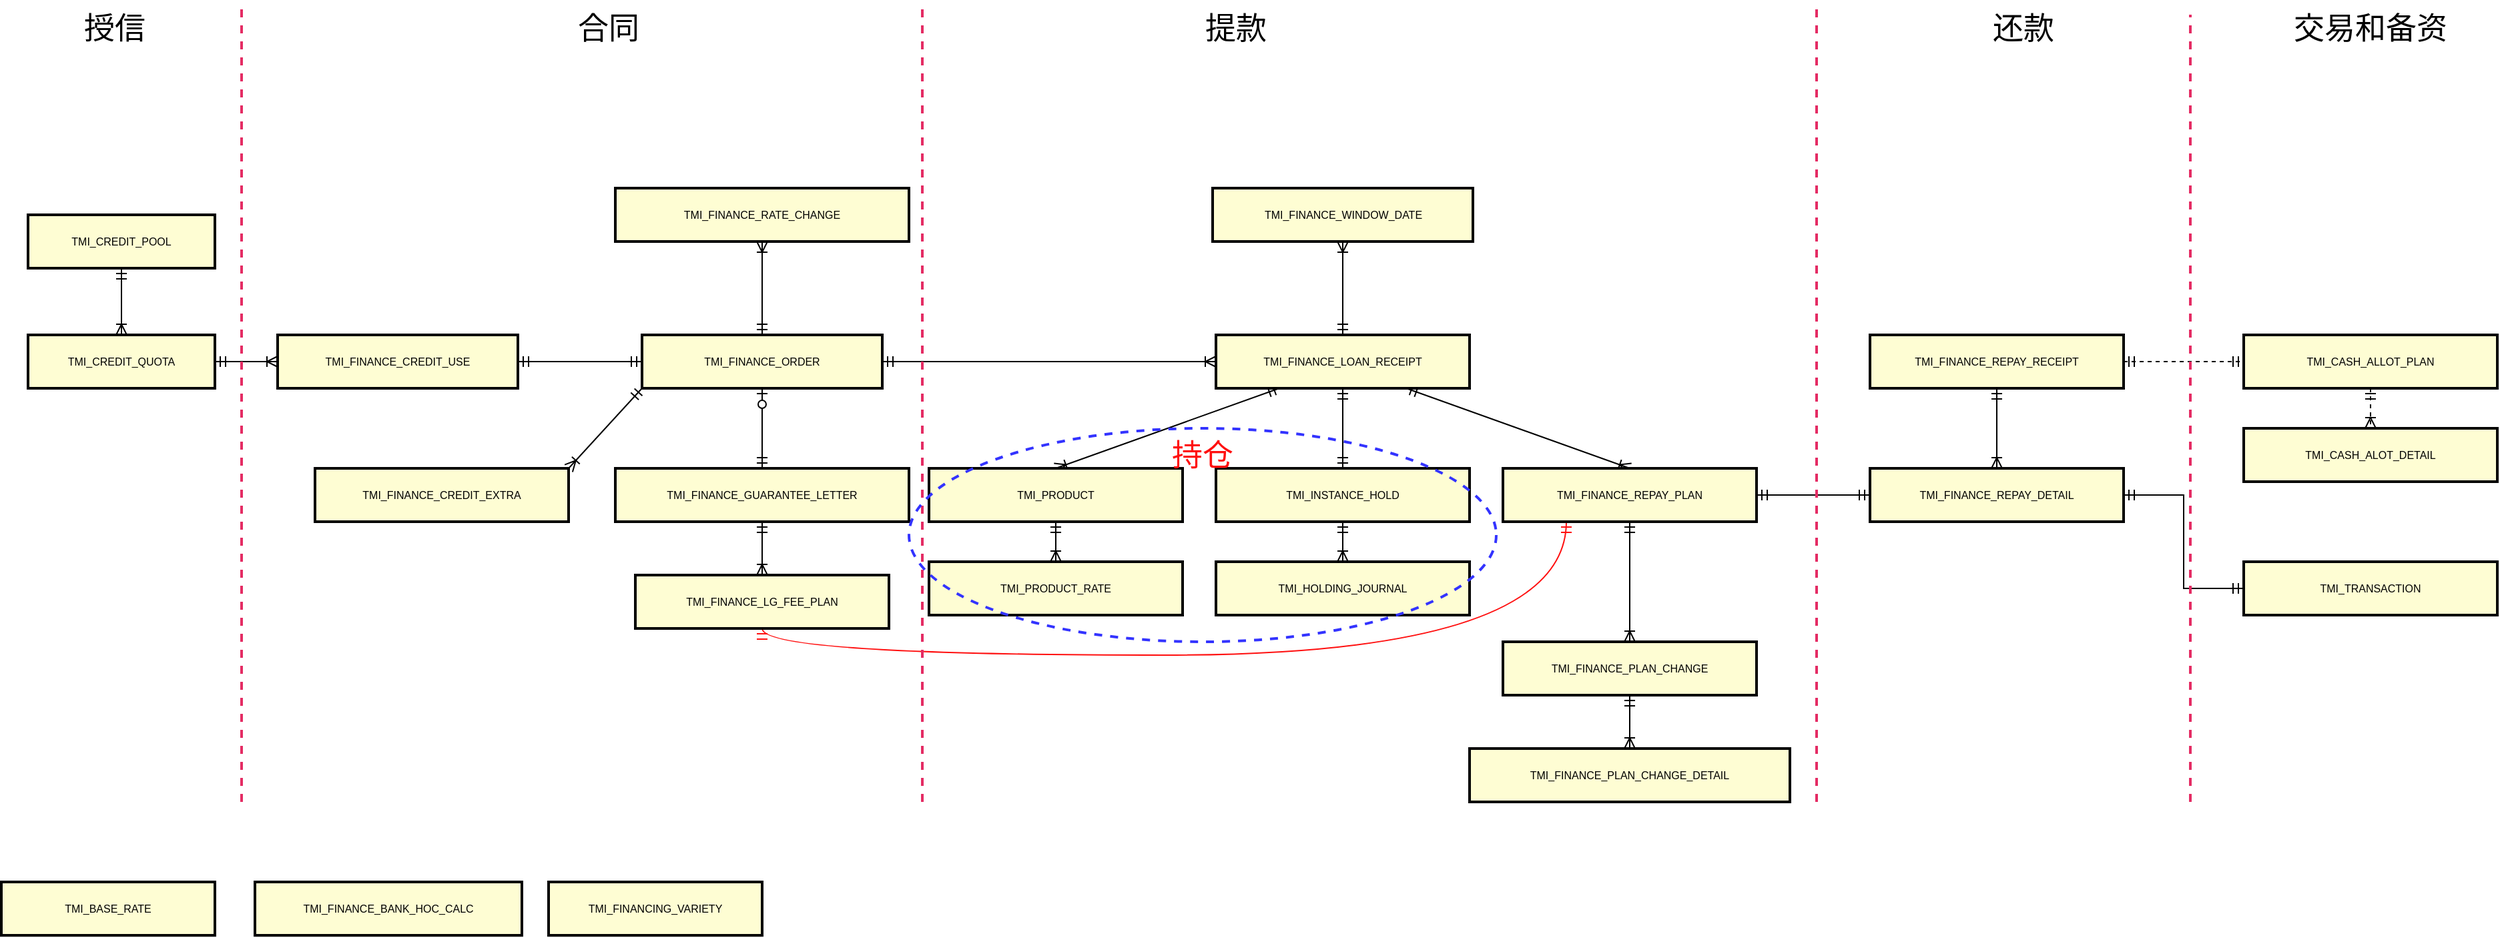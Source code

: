 <mxfile version="13.9.9" type="github">
  <diagram id="R2lEEEUBdFMjLlhIrx00" name="Page-1">
    <mxGraphModel dx="1796" dy="623" grid="1" gridSize="10" guides="1" tooltips="1" connect="1" arrows="1" fold="1" page="1" pageScale="1" pageWidth="850" pageHeight="1100" math="0" shadow="0" extFonts="Permanent Marker^https://fonts.googleapis.com/css?family=Permanent+Marker">
      <root>
        <mxCell id="0" />
        <mxCell id="1" parent="0" />
        <mxCell id="lVH471WeTJG-a-mxHw4O-14" style="edgeStyle=orthogonalEdgeStyle;rounded=0;orthogonalLoop=1;jettySize=auto;html=1;exitX=0.5;exitY=1;exitDx=0;exitDy=0;entryX=0.5;entryY=0;entryDx=0;entryDy=0;endArrow=ERoneToMany;endFill=0;fontSize=8;startArrow=ERmandOne;startFill=0;" edge="1" parent="1" source="lVH471WeTJG-a-mxHw4O-11" target="lVH471WeTJG-a-mxHw4O-13">
          <mxGeometry relative="1" as="geometry" />
        </mxCell>
        <mxCell id="lVH471WeTJG-a-mxHw4O-11" value="&lt;font style=&quot;font-size: 8px;&quot;&gt;TMI_CREDIT_POOL&lt;/font&gt;" style="whiteSpace=wrap;html=1;align=center;strokeWidth=2;fillColor=#FEFDD3;fontSize=8;" vertex="1" parent="1">
          <mxGeometry x="20" y="200" width="140" height="40" as="geometry" />
        </mxCell>
        <mxCell id="lVH471WeTJG-a-mxHw4O-19" style="edgeStyle=orthogonalEdgeStyle;rounded=0;orthogonalLoop=1;jettySize=auto;html=1;exitX=1;exitY=0.5;exitDx=0;exitDy=0;entryX=0;entryY=0.5;entryDx=0;entryDy=0;endArrow=ERoneToMany;endFill=0;fontSize=8;startArrow=ERmandOne;startFill=0;" edge="1" parent="1" source="lVH471WeTJG-a-mxHw4O-13" target="lVH471WeTJG-a-mxHw4O-16">
          <mxGeometry relative="1" as="geometry" />
        </mxCell>
        <mxCell id="lVH471WeTJG-a-mxHw4O-13" value="&lt;font style=&quot;font-size: 8px&quot;&gt;TMI_CREDIT_QUOTA&lt;/font&gt;" style="whiteSpace=wrap;html=1;align=center;strokeWidth=2;fillColor=#FEFDD3;fontSize=8;" vertex="1" parent="1">
          <mxGeometry x="20" y="290" width="140" height="40" as="geometry" />
        </mxCell>
        <mxCell id="lVH471WeTJG-a-mxHw4O-15" value="&lt;font style=&quot;font-size: 8px&quot;&gt;TMI_FINANCING_VARIETY&lt;/font&gt;" style="whiteSpace=wrap;html=1;align=center;strokeWidth=2;fillColor=#FEFDD3;fontSize=8;" vertex="1" parent="1">
          <mxGeometry x="410" y="700" width="160" height="40" as="geometry" />
        </mxCell>
        <mxCell id="lVH471WeTJG-a-mxHw4O-20" style="edgeStyle=orthogonalEdgeStyle;rounded=0;orthogonalLoop=1;jettySize=auto;html=1;exitX=1;exitY=0.5;exitDx=0;exitDy=0;entryX=0;entryY=0.5;entryDx=0;entryDy=0;endArrow=ERmandOne;endFill=0;fontSize=8;startArrow=ERmandOne;startFill=0;" edge="1" parent="1" source="lVH471WeTJG-a-mxHw4O-16" target="lVH471WeTJG-a-mxHw4O-17">
          <mxGeometry relative="1" as="geometry" />
        </mxCell>
        <mxCell id="lVH471WeTJG-a-mxHw4O-16" value="&lt;font style=&quot;font-size: 8px&quot;&gt;TMI_FINANCE_CREDIT_USE&lt;/font&gt;" style="whiteSpace=wrap;html=1;align=center;strokeWidth=2;fillColor=#FEFDD3;fontSize=8;" vertex="1" parent="1">
          <mxGeometry x="207" y="290" width="180" height="40" as="geometry" />
        </mxCell>
        <mxCell id="lVH471WeTJG-a-mxHw4O-40" style="orthogonalLoop=1;jettySize=auto;html=1;exitX=0;exitY=1;exitDx=0;exitDy=0;entryX=1;entryY=0;entryDx=0;entryDy=0;startArrow=ERmandOne;startFill=0;endArrow=ERoneToMany;endFill=0;fontSize=8;rounded=0;" edge="1" parent="1" source="lVH471WeTJG-a-mxHw4O-17" target="lVH471WeTJG-a-mxHw4O-18">
          <mxGeometry relative="1" as="geometry" />
        </mxCell>
        <mxCell id="lVH471WeTJG-a-mxHw4O-41" style="edgeStyle=none;rounded=0;orthogonalLoop=1;jettySize=auto;html=1;exitX=0.5;exitY=1;exitDx=0;exitDy=0;entryX=0.5;entryY=0;entryDx=0;entryDy=0;startArrow=ERzeroToOne;startFill=1;endArrow=ERmandOne;endFill=0;fontSize=8;" edge="1" parent="1" source="lVH471WeTJG-a-mxHw4O-17" target="lVH471WeTJG-a-mxHw4O-22">
          <mxGeometry relative="1" as="geometry" />
        </mxCell>
        <mxCell id="lVH471WeTJG-a-mxHw4O-43" style="edgeStyle=none;rounded=0;orthogonalLoop=1;jettySize=auto;html=1;exitX=0.5;exitY=0;exitDx=0;exitDy=0;entryX=0.5;entryY=1;entryDx=0;entryDy=0;startArrow=ERmandOne;startFill=0;endArrow=ERoneToMany;endFill=0;fontSize=8;" edge="1" parent="1" source="lVH471WeTJG-a-mxHw4O-17" target="lVH471WeTJG-a-mxHw4O-37">
          <mxGeometry relative="1" as="geometry" />
        </mxCell>
        <mxCell id="lVH471WeTJG-a-mxHw4O-44" style="edgeStyle=none;rounded=0;orthogonalLoop=1;jettySize=auto;html=1;exitX=1;exitY=0.5;exitDx=0;exitDy=0;startArrow=ERmandOne;startFill=0;endArrow=ERoneToMany;endFill=0;fontSize=8;" edge="1" parent="1" source="lVH471WeTJG-a-mxHw4O-17" target="lVH471WeTJG-a-mxHw4O-24">
          <mxGeometry relative="1" as="geometry" />
        </mxCell>
        <mxCell id="lVH471WeTJG-a-mxHw4O-17" value="&lt;font style=&quot;font-size: 8px&quot;&gt;TMI_FINANCE_ORDER&lt;/font&gt;" style="whiteSpace=wrap;html=1;align=center;strokeWidth=2;fillColor=#FEFDD3;fontSize=8;" vertex="1" parent="1">
          <mxGeometry x="480" y="290" width="180" height="40" as="geometry" />
        </mxCell>
        <mxCell id="lVH471WeTJG-a-mxHw4O-18" value="&lt;font style=&quot;font-size: 8px&quot;&gt;TMI_FINANCE_CREDIT_EXTRA&lt;/font&gt;" style="whiteSpace=wrap;html=1;align=center;strokeWidth=2;fillColor=#FEFDD3;fontSize=8;" vertex="1" parent="1">
          <mxGeometry x="235" y="390" width="190" height="40" as="geometry" />
        </mxCell>
        <mxCell id="lVH471WeTJG-a-mxHw4O-21" value="&lt;font style=&quot;font-size: 8px&quot;&gt;TMI_BASE_RATE&lt;/font&gt;" style="whiteSpace=wrap;html=1;align=center;strokeWidth=2;fillColor=#FEFDD3;fontSize=8;" vertex="1" parent="1">
          <mxGeometry y="700" width="160" height="40" as="geometry" />
        </mxCell>
        <mxCell id="lVH471WeTJG-a-mxHw4O-42" style="edgeStyle=none;rounded=0;orthogonalLoop=1;jettySize=auto;html=1;exitX=0.5;exitY=1;exitDx=0;exitDy=0;startArrow=ERmandOne;startFill=0;endArrow=ERoneToMany;endFill=0;fontSize=8;" edge="1" parent="1" source="lVH471WeTJG-a-mxHw4O-22" target="lVH471WeTJG-a-mxHw4O-23">
          <mxGeometry relative="1" as="geometry" />
        </mxCell>
        <mxCell id="lVH471WeTJG-a-mxHw4O-22" value="&lt;font style=&quot;font-size: 8px&quot;&gt;TMI_FINANCE_GUARANTEE_LETTER&lt;/font&gt;" style="whiteSpace=wrap;html=1;align=center;strokeWidth=2;fillColor=#FEFDD3;fontSize=8;" vertex="1" parent="1">
          <mxGeometry x="460" y="390" width="220" height="40" as="geometry" />
        </mxCell>
        <mxCell id="lVH471WeTJG-a-mxHw4O-85" style="edgeStyle=orthogonalEdgeStyle;rounded=1;orthogonalLoop=1;jettySize=auto;html=1;exitX=0.5;exitY=1;exitDx=0;exitDy=0;entryX=0.25;entryY=1;entryDx=0;entryDy=0;startArrow=ERmandOne;startFill=0;endArrow=ERmandOne;endFill=0;strokeWidth=1;fontSize=23;strokeColor=#FF0F0F;curved=1;" edge="1" parent="1" source="lVH471WeTJG-a-mxHw4O-23" target="lVH471WeTJG-a-mxHw4O-25">
          <mxGeometry relative="1" as="geometry" />
        </mxCell>
        <mxCell id="lVH471WeTJG-a-mxHw4O-23" value="&lt;font style=&quot;font-size: 8px&quot;&gt;TMI_FINANCE_LG_FEE_PLAN&lt;/font&gt;" style="whiteSpace=wrap;html=1;align=center;strokeWidth=2;fillColor=#FEFDD3;fontSize=8;" vertex="1" parent="1">
          <mxGeometry x="475" y="470" width="190" height="40" as="geometry" />
        </mxCell>
        <mxCell id="lVH471WeTJG-a-mxHw4O-46" style="edgeStyle=none;rounded=0;orthogonalLoop=1;jettySize=auto;html=1;exitX=0.5;exitY=1;exitDx=0;exitDy=0;entryX=0.5;entryY=0;entryDx=0;entryDy=0;startArrow=ERmandOne;startFill=0;endArrow=ERmandOne;endFill=0;fontSize=8;" edge="1" parent="1" source="lVH471WeTJG-a-mxHw4O-24" target="lVH471WeTJG-a-mxHw4O-32">
          <mxGeometry relative="1" as="geometry" />
        </mxCell>
        <mxCell id="lVH471WeTJG-a-mxHw4O-54" style="edgeStyle=none;rounded=0;orthogonalLoop=1;jettySize=auto;html=1;exitX=0.5;exitY=0;exitDx=0;exitDy=0;entryX=0.5;entryY=1;entryDx=0;entryDy=0;startArrow=ERmandOne;startFill=0;endArrow=ERoneToMany;endFill=0;fontSize=8;" edge="1" parent="1" source="lVH471WeTJG-a-mxHw4O-24" target="lVH471WeTJG-a-mxHw4O-38">
          <mxGeometry relative="1" as="geometry" />
        </mxCell>
        <mxCell id="lVH471WeTJG-a-mxHw4O-56" style="edgeStyle=none;rounded=0;orthogonalLoop=1;jettySize=auto;html=1;exitX=0.25;exitY=1;exitDx=0;exitDy=0;entryX=0.5;entryY=0;entryDx=0;entryDy=0;startArrow=ERmandOne;startFill=0;endArrow=ERoneToMany;endFill=0;fontSize=8;" edge="1" parent="1" source="lVH471WeTJG-a-mxHw4O-24" target="lVH471WeTJG-a-mxHw4O-29">
          <mxGeometry relative="1" as="geometry" />
        </mxCell>
        <mxCell id="lVH471WeTJG-a-mxHw4O-57" style="edgeStyle=none;rounded=0;orthogonalLoop=1;jettySize=auto;html=1;exitX=0.75;exitY=1;exitDx=0;exitDy=0;entryX=0.5;entryY=0;entryDx=0;entryDy=0;startArrow=ERmandOne;startFill=0;endArrow=ERoneToMany;endFill=0;fontSize=8;" edge="1" parent="1" source="lVH471WeTJG-a-mxHw4O-24" target="lVH471WeTJG-a-mxHw4O-25">
          <mxGeometry relative="1" as="geometry" />
        </mxCell>
        <mxCell id="lVH471WeTJG-a-mxHw4O-24" value="&lt;font style=&quot;font-size: 8px&quot;&gt;TMI_FINANCE_LOAN_RECEIPT&lt;/font&gt;" style="whiteSpace=wrap;html=1;align=center;strokeWidth=2;fillColor=#FEFDD3;fontSize=8;" vertex="1" parent="1">
          <mxGeometry x="910" y="290" width="190" height="40" as="geometry" />
        </mxCell>
        <mxCell id="lVH471WeTJG-a-mxHw4O-48" style="edgeStyle=none;rounded=0;orthogonalLoop=1;jettySize=auto;html=1;exitX=0.5;exitY=1;exitDx=0;exitDy=0;entryX=0.5;entryY=0;entryDx=0;entryDy=0;startArrow=ERmandOne;startFill=0;endArrow=ERoneToMany;endFill=0;fontSize=8;" edge="1" parent="1" source="lVH471WeTJG-a-mxHw4O-25" target="lVH471WeTJG-a-mxHw4O-35">
          <mxGeometry relative="1" as="geometry" />
        </mxCell>
        <mxCell id="lVH471WeTJG-a-mxHw4O-58" style="edgeStyle=none;rounded=0;orthogonalLoop=1;jettySize=auto;html=1;exitX=1;exitY=0.5;exitDx=0;exitDy=0;startArrow=ERmandOne;startFill=0;endArrow=ERmandOne;endFill=0;fontSize=8;" edge="1" parent="1" source="lVH471WeTJG-a-mxHw4O-25">
          <mxGeometry relative="1" as="geometry">
            <mxPoint x="1400" y="410" as="targetPoint" />
          </mxGeometry>
        </mxCell>
        <mxCell id="lVH471WeTJG-a-mxHw4O-25" value="&lt;font style=&quot;font-size: 8px&quot;&gt;TMI_FINANCE_REPAY_PLAN&lt;/font&gt;" style="whiteSpace=wrap;html=1;align=center;strokeWidth=2;fillColor=#FEFDD3;fontSize=8;" vertex="1" parent="1">
          <mxGeometry x="1125" y="390" width="190" height="40" as="geometry" />
        </mxCell>
        <mxCell id="lVH471WeTJG-a-mxHw4O-59" style="edgeStyle=none;rounded=0;orthogonalLoop=1;jettySize=auto;html=1;exitX=0.5;exitY=1;exitDx=0;exitDy=0;entryX=0.5;entryY=0;entryDx=0;entryDy=0;startArrow=ERmandOne;startFill=0;endArrow=ERoneToMany;endFill=0;fontSize=8;" edge="1" parent="1" source="lVH471WeTJG-a-mxHw4O-26" target="lVH471WeTJG-a-mxHw4O-27">
          <mxGeometry relative="1" as="geometry" />
        </mxCell>
        <mxCell id="lVH471WeTJG-a-mxHw4O-82" style="edgeStyle=orthogonalEdgeStyle;rounded=0;orthogonalLoop=1;jettySize=auto;html=1;exitX=1;exitY=0.5;exitDx=0;exitDy=0;entryX=0;entryY=0.5;entryDx=0;entryDy=0;dashed=1;startArrow=ERmandOne;startFill=0;endArrow=ERmandOne;endFill=0;strokeWidth=1;fontSize=23;" edge="1" parent="1" source="lVH471WeTJG-a-mxHw4O-26" target="lVH471WeTJG-a-mxHw4O-81">
          <mxGeometry relative="1" as="geometry" />
        </mxCell>
        <mxCell id="lVH471WeTJG-a-mxHw4O-26" value="&lt;font style=&quot;font-size: 8px&quot;&gt;TMI_FINANCE_REPAY_RECEIPT&lt;/font&gt;" style="whiteSpace=wrap;html=1;align=center;strokeWidth=2;fillColor=#FEFDD3;fontSize=8;" vertex="1" parent="1">
          <mxGeometry x="1400" y="290" width="190" height="40" as="geometry" />
        </mxCell>
        <mxCell id="lVH471WeTJG-a-mxHw4O-60" style="edgeStyle=orthogonalEdgeStyle;rounded=0;orthogonalLoop=1;jettySize=auto;html=1;exitX=1;exitY=0.5;exitDx=0;exitDy=0;entryX=0;entryY=0.5;entryDx=0;entryDy=0;startArrow=ERmandOne;startFill=0;endArrow=ERmandOne;endFill=0;fontSize=8;" edge="1" parent="1" source="lVH471WeTJG-a-mxHw4O-27" target="lVH471WeTJG-a-mxHw4O-28">
          <mxGeometry relative="1" as="geometry" />
        </mxCell>
        <mxCell id="lVH471WeTJG-a-mxHw4O-27" value="&lt;font style=&quot;font-size: 8px&quot;&gt;TMI_FINANCE_REPAY_DETAIL&lt;/font&gt;" style="whiteSpace=wrap;html=1;align=center;strokeWidth=2;fillColor=#FEFDD3;fontSize=8;" vertex="1" parent="1">
          <mxGeometry x="1400" y="390" width="190" height="40" as="geometry" />
        </mxCell>
        <mxCell id="lVH471WeTJG-a-mxHw4O-28" value="&lt;font style=&quot;font-size: 8px&quot;&gt;TMI_TRANSACTION&lt;/font&gt;" style="whiteSpace=wrap;html=1;align=center;strokeWidth=2;fillColor=#FEFDD3;fontSize=8;" vertex="1" parent="1">
          <mxGeometry x="1680" y="460" width="190" height="40" as="geometry" />
        </mxCell>
        <mxCell id="lVH471WeTJG-a-mxHw4O-52" style="edgeStyle=none;rounded=0;orthogonalLoop=1;jettySize=auto;html=1;exitX=0.5;exitY=1;exitDx=0;exitDy=0;entryX=0.5;entryY=0;entryDx=0;entryDy=0;startArrow=ERmandOne;startFill=0;endArrow=ERoneToMany;endFill=0;fontSize=8;" edge="1" parent="1" source="lVH471WeTJG-a-mxHw4O-29" target="lVH471WeTJG-a-mxHw4O-30">
          <mxGeometry relative="1" as="geometry" />
        </mxCell>
        <mxCell id="lVH471WeTJG-a-mxHw4O-29" value="&lt;font style=&quot;font-size: 8px&quot;&gt;TMI_PRODUCT&lt;/font&gt;" style="whiteSpace=wrap;html=1;align=center;strokeWidth=2;fillColor=#FEFDD3;fontSize=8;" vertex="1" parent="1">
          <mxGeometry x="695" y="390" width="190" height="40" as="geometry" />
        </mxCell>
        <mxCell id="lVH471WeTJG-a-mxHw4O-30" value="&lt;font style=&quot;font-size: 8px&quot;&gt;TMI_PRODUCT_RATE&lt;/font&gt;" style="whiteSpace=wrap;html=1;align=center;strokeWidth=2;fillColor=#FEFDD3;fontSize=8;" vertex="1" parent="1">
          <mxGeometry x="695" y="460" width="190" height="40" as="geometry" />
        </mxCell>
        <mxCell id="lVH471WeTJG-a-mxHw4O-47" style="edgeStyle=none;rounded=0;orthogonalLoop=1;jettySize=auto;html=1;exitX=0.5;exitY=1;exitDx=0;exitDy=0;entryX=0.5;entryY=0;entryDx=0;entryDy=0;startArrow=ERmandOne;startFill=0;endArrow=ERoneToMany;endFill=0;fontSize=8;" edge="1" parent="1" source="lVH471WeTJG-a-mxHw4O-32" target="lVH471WeTJG-a-mxHw4O-33">
          <mxGeometry relative="1" as="geometry" />
        </mxCell>
        <mxCell id="lVH471WeTJG-a-mxHw4O-32" value="&lt;font style=&quot;font-size: 8px&quot;&gt;TMI_INSTANCE_HOLD&lt;/font&gt;" style="whiteSpace=wrap;html=1;align=center;strokeWidth=2;fillColor=#FEFDD3;fontSize=8;" vertex="1" parent="1">
          <mxGeometry x="910" y="390" width="190" height="40" as="geometry" />
        </mxCell>
        <mxCell id="lVH471WeTJG-a-mxHw4O-33" value="&lt;font style=&quot;font-size: 8px&quot;&gt;TMI_HOLDING_JOURNAL&lt;/font&gt;" style="whiteSpace=wrap;html=1;align=center;strokeWidth=2;fillColor=#FEFDD3;fontSize=8;" vertex="1" parent="1">
          <mxGeometry x="910" y="460" width="190" height="40" as="geometry" />
        </mxCell>
        <mxCell id="lVH471WeTJG-a-mxHw4O-34" value="&lt;font style=&quot;font-size: 8px&quot;&gt;TMI_FINANCE_BANK_HOC_CALC&lt;/font&gt;" style="whiteSpace=wrap;html=1;align=center;strokeWidth=2;fillColor=#FEFDD3;fontSize=8;" vertex="1" parent="1">
          <mxGeometry x="190" y="700" width="200" height="40" as="geometry" />
        </mxCell>
        <mxCell id="lVH471WeTJG-a-mxHw4O-49" style="edgeStyle=none;rounded=0;orthogonalLoop=1;jettySize=auto;html=1;exitX=0.5;exitY=1;exitDx=0;exitDy=0;entryX=0.5;entryY=0;entryDx=0;entryDy=0;startArrow=ERmandOne;startFill=0;endArrow=ERoneToMany;endFill=0;fontSize=8;" edge="1" parent="1" source="lVH471WeTJG-a-mxHw4O-35" target="lVH471WeTJG-a-mxHw4O-36">
          <mxGeometry relative="1" as="geometry" />
        </mxCell>
        <mxCell id="lVH471WeTJG-a-mxHw4O-35" value="&lt;font style=&quot;font-size: 8px&quot;&gt;TMI_FINANCE_PLAN_CHANGE&lt;/font&gt;" style="whiteSpace=wrap;html=1;align=center;strokeWidth=2;fillColor=#FEFDD3;fontSize=8;" vertex="1" parent="1">
          <mxGeometry x="1125" y="520" width="190" height="40" as="geometry" />
        </mxCell>
        <mxCell id="lVH471WeTJG-a-mxHw4O-36" value="&lt;font style=&quot;font-size: 8px&quot;&gt;TMI_FINANCE_PLAN_CHANGE_DETAIL&lt;br&gt;&lt;/font&gt;" style="whiteSpace=wrap;html=1;align=center;strokeWidth=2;fillColor=#FEFDD3;fontSize=8;" vertex="1" parent="1">
          <mxGeometry x="1100" y="600" width="240" height="40" as="geometry" />
        </mxCell>
        <mxCell id="lVH471WeTJG-a-mxHw4O-37" value="&lt;font style=&quot;font-size: 8px&quot;&gt;TMI_FINANCE_RATE_CHANGE&lt;br&gt;&lt;/font&gt;" style="whiteSpace=wrap;html=1;align=center;strokeWidth=2;fillColor=#FEFDD3;fontSize=8;" vertex="1" parent="1">
          <mxGeometry x="460" y="180" width="220" height="40" as="geometry" />
        </mxCell>
        <mxCell id="lVH471WeTJG-a-mxHw4O-38" value="&lt;font style=&quot;font-size: 8px&quot;&gt;TMI_FINANCE_WINDOW_DATE&lt;br&gt;&lt;/font&gt;" style="whiteSpace=wrap;html=1;align=center;strokeWidth=2;fillColor=#FEFDD3;fontSize=8;" vertex="1" parent="1">
          <mxGeometry x="907.5" y="180" width="195" height="40" as="geometry" />
        </mxCell>
        <mxCell id="lVH471WeTJG-a-mxHw4O-62" value="" style="endArrow=none;html=1;fontSize=8;strokeWidth=2;strokeColor=#E42C64;dashed=1;" edge="1" parent="1">
          <mxGeometry width="50" height="50" relative="1" as="geometry">
            <mxPoint x="180" y="640" as="sourcePoint" />
            <mxPoint x="180" y="40" as="targetPoint" />
          </mxGeometry>
        </mxCell>
        <mxCell id="lVH471WeTJG-a-mxHw4O-65" value="" style="endArrow=none;html=1;fontSize=8;strokeWidth=2;strokeColor=#E42C64;dashed=1;" edge="1" parent="1">
          <mxGeometry width="50" height="50" relative="1" as="geometry">
            <mxPoint x="690" y="640" as="sourcePoint" />
            <mxPoint x="690" y="40" as="targetPoint" />
          </mxGeometry>
        </mxCell>
        <mxCell id="lVH471WeTJG-a-mxHw4O-66" value="" style="endArrow=none;html=1;fontSize=8;strokeWidth=2;strokeColor=#E42C64;dashed=1;" edge="1" parent="1">
          <mxGeometry width="50" height="50" relative="1" as="geometry">
            <mxPoint x="1360" y="640" as="sourcePoint" />
            <mxPoint x="1360" y="40" as="targetPoint" />
          </mxGeometry>
        </mxCell>
        <mxCell id="lVH471WeTJG-a-mxHw4O-67" value="" style="endArrow=none;html=1;fontSize=8;strokeWidth=2;strokeColor=#E42C64;dashed=1;" edge="1" parent="1">
          <mxGeometry width="50" height="50" relative="1" as="geometry">
            <mxPoint x="1640" y="640" as="sourcePoint" />
            <mxPoint x="1640" y="50" as="targetPoint" />
          </mxGeometry>
        </mxCell>
        <mxCell id="lVH471WeTJG-a-mxHw4O-68" value="授信" style="text;html=1;strokeColor=none;fillColor=none;align=center;verticalAlign=middle;whiteSpace=wrap;rounded=0;fontSize=23;" vertex="1" parent="1">
          <mxGeometry x="50" y="50" width="70" height="20" as="geometry" />
        </mxCell>
        <mxCell id="lVH471WeTJG-a-mxHw4O-70" value="合同" style="text;html=1;strokeColor=none;fillColor=none;align=center;verticalAlign=middle;whiteSpace=wrap;rounded=0;fontSize=23;" vertex="1" parent="1">
          <mxGeometry x="410" y="50" width="90" height="20" as="geometry" />
        </mxCell>
        <mxCell id="lVH471WeTJG-a-mxHw4O-72" value="提款" style="text;html=1;strokeColor=none;fillColor=none;align=center;verticalAlign=middle;whiteSpace=wrap;rounded=0;fontSize=23;" vertex="1" parent="1">
          <mxGeometry x="880" y="50" width="90" height="20" as="geometry" />
        </mxCell>
        <mxCell id="lVH471WeTJG-a-mxHw4O-73" value="还款" style="text;html=1;strokeColor=none;fillColor=none;align=center;verticalAlign=middle;whiteSpace=wrap;rounded=0;fontSize=23;" vertex="1" parent="1">
          <mxGeometry x="1470" y="50" width="90" height="20" as="geometry" />
        </mxCell>
        <mxCell id="lVH471WeTJG-a-mxHw4O-74" value="交易和备资" style="text;html=1;strokeColor=none;fillColor=none;align=center;verticalAlign=middle;whiteSpace=wrap;rounded=0;fontSize=23;" vertex="1" parent="1">
          <mxGeometry x="1700" y="50" width="150" height="20" as="geometry" />
        </mxCell>
        <mxCell id="lVH471WeTJG-a-mxHw4O-78" value="" style="ellipse;whiteSpace=wrap;html=1;strokeWidth=2;fontSize=23;fillColor=none;strokeColor=#3333FF;dashed=1;" vertex="1" parent="1">
          <mxGeometry x="680" y="360" width="440" height="160" as="geometry" />
        </mxCell>
        <mxCell id="lVH471WeTJG-a-mxHw4O-79" value="&lt;font color=&quot;#ff0f0f&quot;&gt;持仓&lt;/font&gt;" style="text;html=1;strokeColor=none;fillColor=none;align=center;verticalAlign=middle;whiteSpace=wrap;rounded=0;fontSize=23;" vertex="1" parent="1">
          <mxGeometry x="855" y="370" width="90" height="20" as="geometry" />
        </mxCell>
        <mxCell id="lVH471WeTJG-a-mxHw4O-84" style="edgeStyle=orthogonalEdgeStyle;rounded=0;orthogonalLoop=1;jettySize=auto;html=1;exitX=0.5;exitY=1;exitDx=0;exitDy=0;entryX=0.5;entryY=0;entryDx=0;entryDy=0;dashed=1;startArrow=ERmandOne;startFill=0;endArrow=ERoneToMany;endFill=0;strokeColor=#000000;strokeWidth=1;fontSize=23;" edge="1" parent="1" source="lVH471WeTJG-a-mxHw4O-81" target="lVH471WeTJG-a-mxHw4O-83">
          <mxGeometry relative="1" as="geometry" />
        </mxCell>
        <mxCell id="lVH471WeTJG-a-mxHw4O-81" value="&lt;font style=&quot;font-size: 8px&quot;&gt;TMI_CASH_ALLOT_PLAN&lt;/font&gt;" style="whiteSpace=wrap;html=1;align=center;strokeWidth=2;fillColor=#FEFDD3;fontSize=8;" vertex="1" parent="1">
          <mxGeometry x="1680" y="290" width="190" height="40" as="geometry" />
        </mxCell>
        <mxCell id="lVH471WeTJG-a-mxHw4O-83" value="&lt;font style=&quot;font-size: 8px&quot;&gt;TMI_CASH_ALOT_DETAIL&lt;/font&gt;" style="whiteSpace=wrap;html=1;align=center;strokeWidth=2;fillColor=#FEFDD3;fontSize=8;" vertex="1" parent="1">
          <mxGeometry x="1680" y="360" width="190" height="40" as="geometry" />
        </mxCell>
      </root>
    </mxGraphModel>
  </diagram>
</mxfile>
